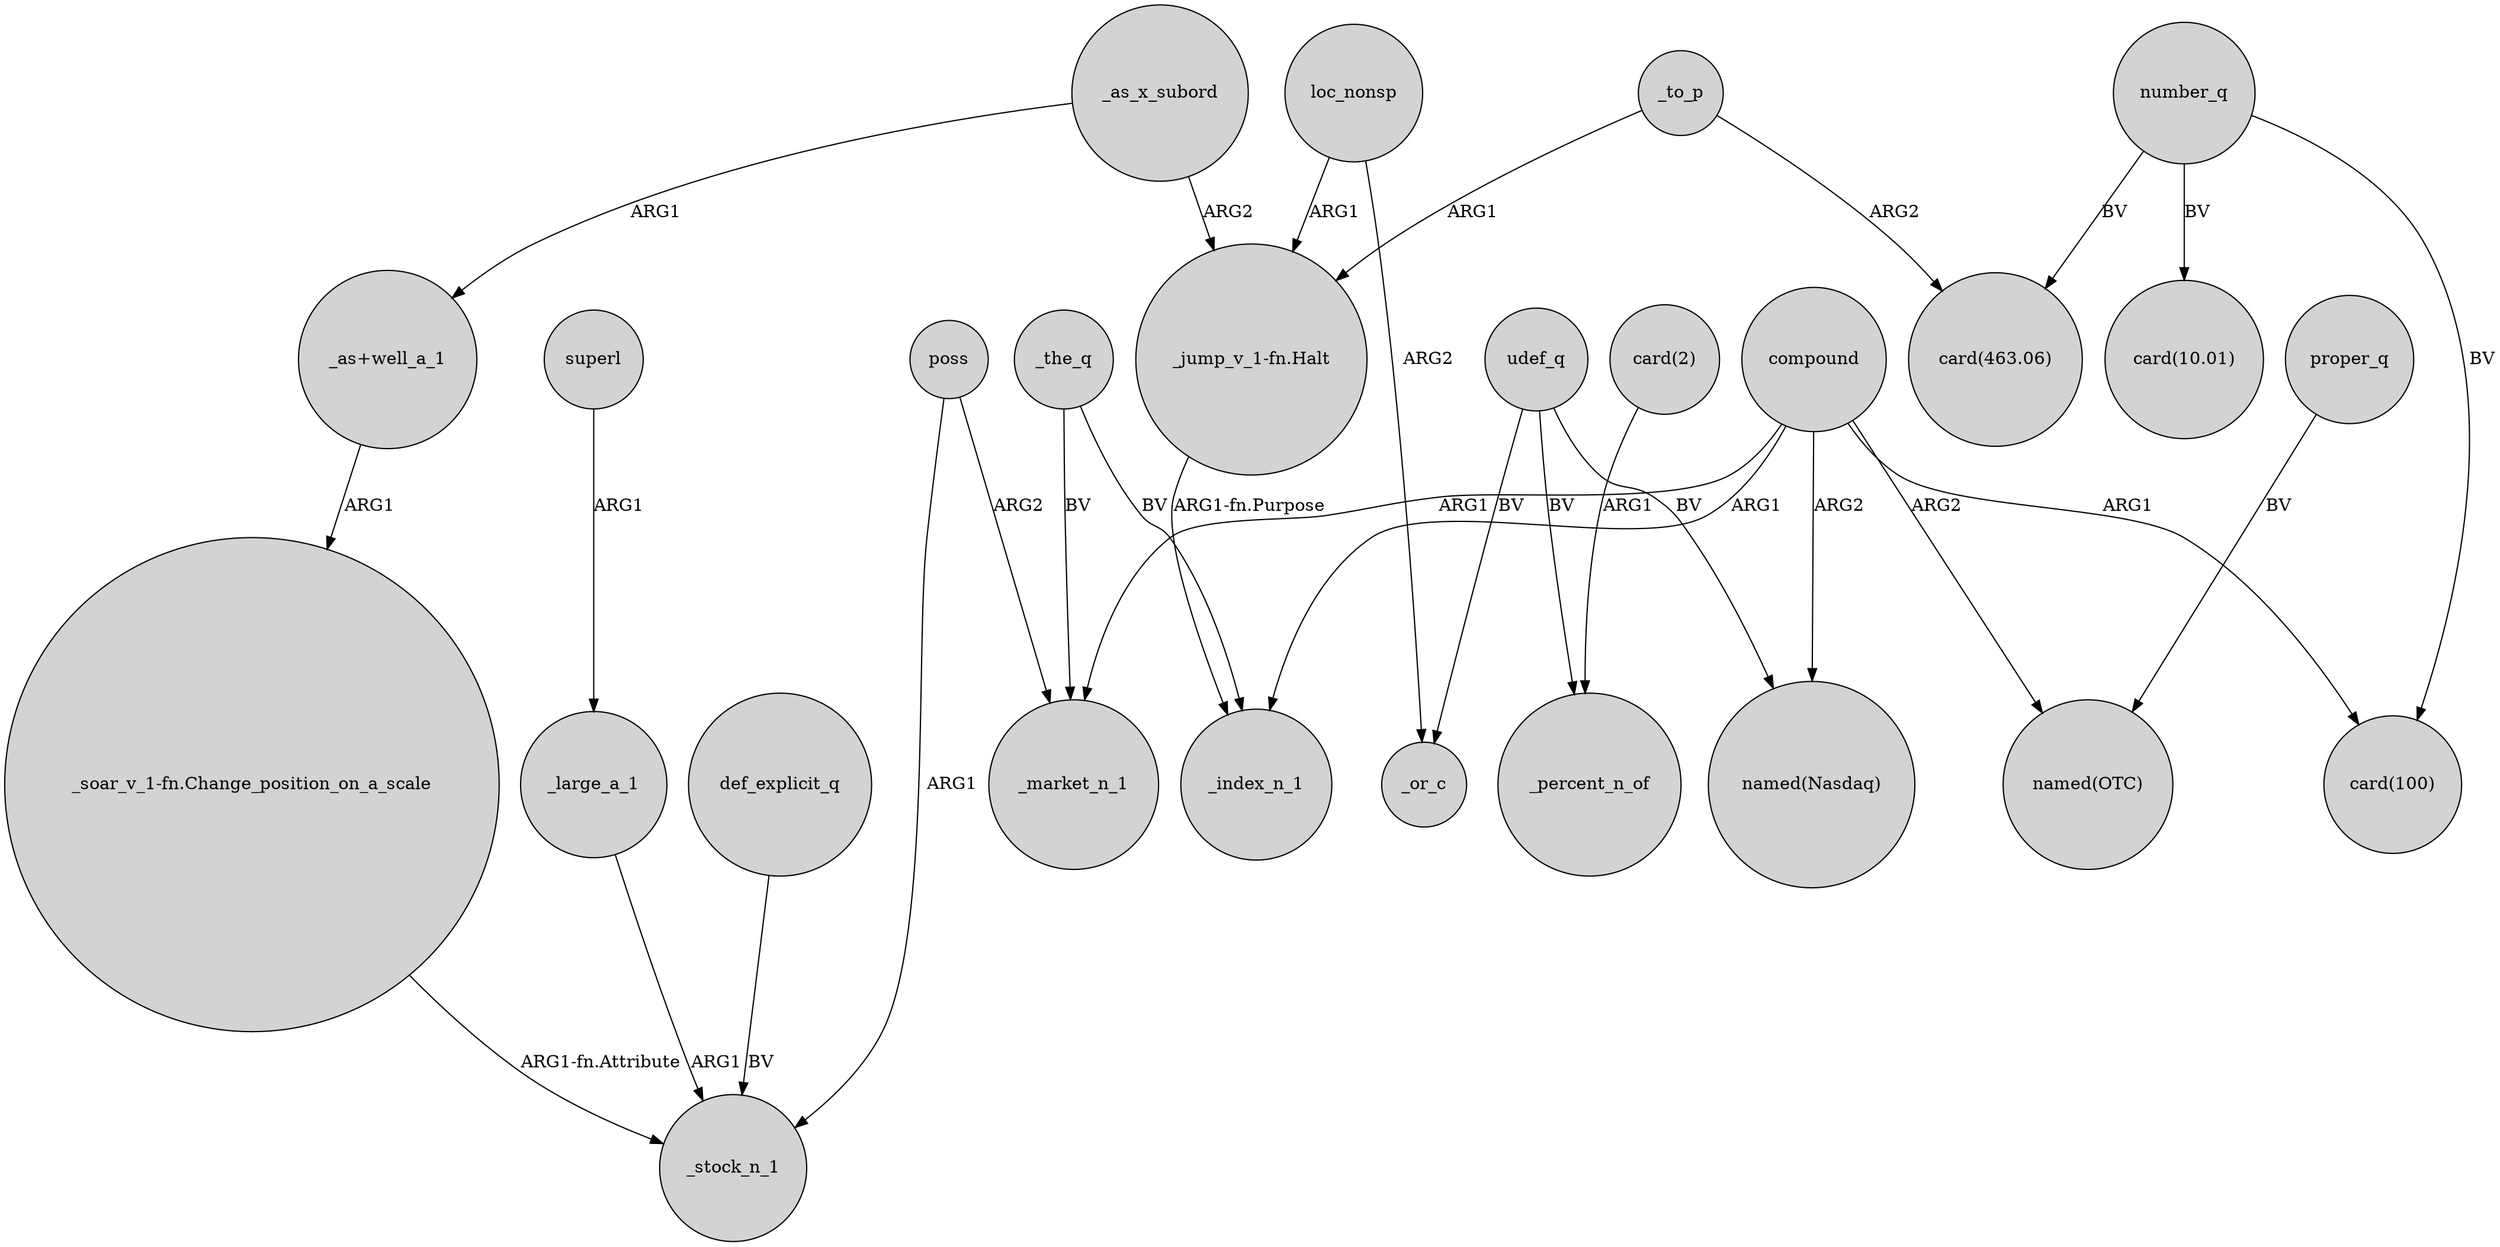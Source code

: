 digraph {
	node [shape=circle style=filled]
	"_soar_v_1-fn.Change_position_on_a_scale" -> _stock_n_1 [label="ARG1-fn.Attribute"]
	"_jump_v_1-fn.Halt" -> _index_n_1 [label="ARG1-fn.Purpose"]
	superl -> _large_a_1 [label=ARG1]
	loc_nonsp -> "_jump_v_1-fn.Halt" [label=ARG1]
	_as_x_subord -> "_as+well_a_1" [label=ARG1]
	def_explicit_q -> _stock_n_1 [label=BV]
	compound -> "named(OTC)" [label=ARG2]
	number_q -> "card(10.01)" [label=BV]
	_the_q -> _index_n_1 [label=BV]
	compound -> "card(100)" [label=ARG1]
	_to_p -> "card(463.06)" [label=ARG2]
	_the_q -> _market_n_1 [label=BV]
	_as_x_subord -> "_jump_v_1-fn.Halt" [label=ARG2]
	udef_q -> _or_c [label=BV]
	udef_q -> _percent_n_of [label=BV]
	proper_q -> "named(OTC)" [label=BV]
	_large_a_1 -> _stock_n_1 [label=ARG1]
	"_as+well_a_1" -> "_soar_v_1-fn.Change_position_on_a_scale" [label=ARG1]
	poss -> _stock_n_1 [label=ARG1]
	compound -> _index_n_1 [label=ARG1]
	number_q -> "card(463.06)" [label=BV]
	"card(2)" -> _percent_n_of [label=ARG1]
	number_q -> "card(100)" [label=BV]
	compound -> _market_n_1 [label=ARG1]
	poss -> _market_n_1 [label=ARG2]
	loc_nonsp -> _or_c [label=ARG2]
	compound -> "named(Nasdaq)" [label=ARG2]
	_to_p -> "_jump_v_1-fn.Halt" [label=ARG1]
	udef_q -> "named(Nasdaq)" [label=BV]
}

